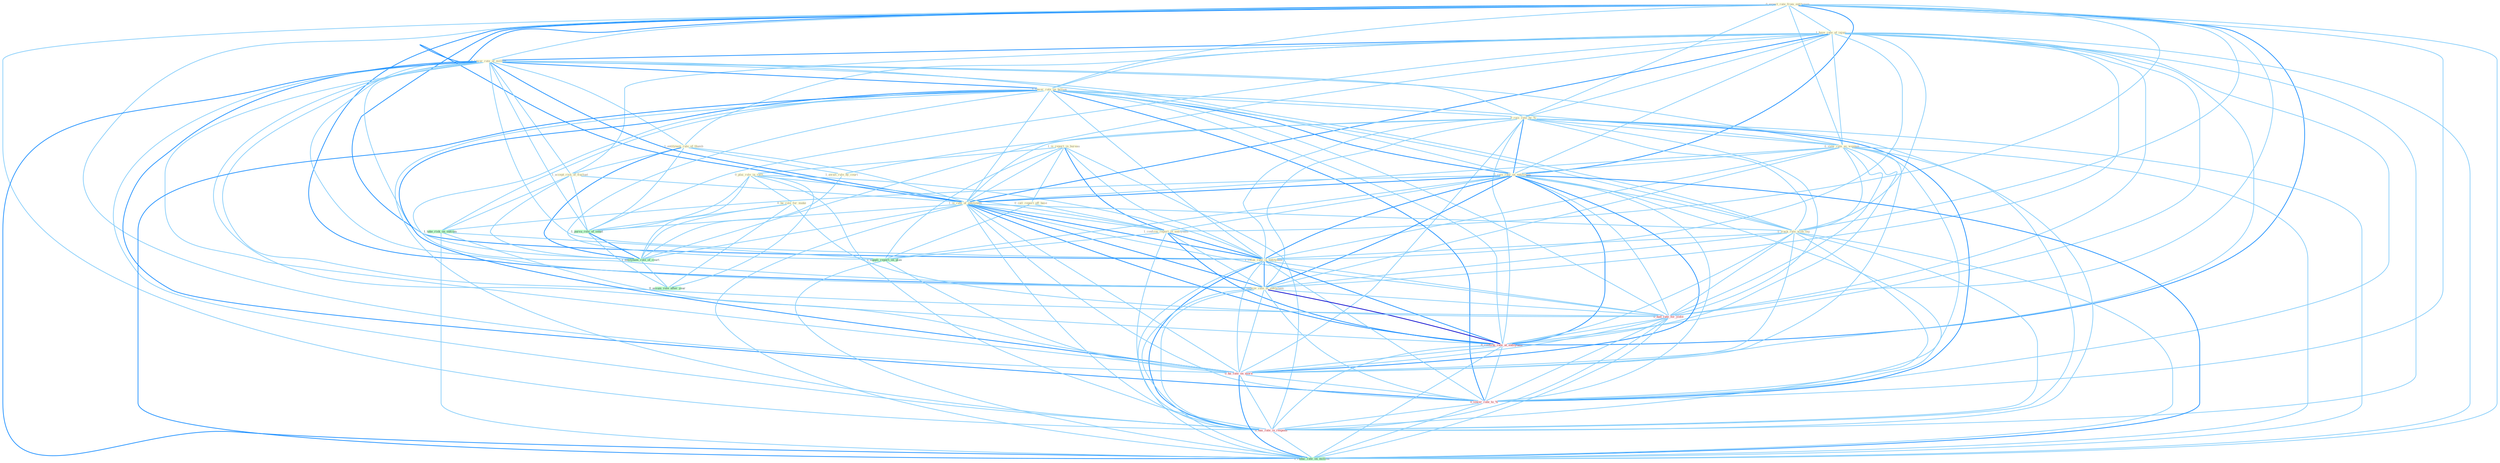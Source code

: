 Graph G{ 
    node
    [shape=polygon,style=filled,width=.5,height=.06,color="#BDFCC9",fixedsize=true,fontsize=4,
    fontcolor="#2f4f4f"];
    {node
    [color="#ffffe0", fontcolor="#8b7d6b"] "1_is_report_in_bureau " "0_expect_rate_from_entitynam " "1_have_rate_of_injuri " "1_lower_rate_of_million " "1_lower_rate_on_billion " "0_plai_role_in_ralli " "0_rais_rate_by_% " "0_view_rate_as_weapon " "1_entitynam_rule_of_thumb " "1_await_rule_by_court " "0_call_report_off_base " "1_rais_rate_on_entitynam " "1_accept_risk_of_fluctuat " "1_is_rate_of_entitynam " "1_confirm_report_in_entitynam " "0_track_rate_with_lag " "1_relax_rate_in_entitynam " "0_improv_rate_at_entitynam " "0_be_role_for_make "}
{node [color="#fff0f5", fontcolor="#b22222"] "0_had_rate_for_yield " "0_confirm_rate_at_entitynam " "0_ha_rate_on_morn " "0_lower_rate_to_% " "0_eas_rate_in_respons "}
edge [color="#B0E2FF"];

	"1_is_report_in_bureau " -- "0_plai_role_in_ralli " [w="1", color="#87cefa" ];
	"1_is_report_in_bureau " -- "0_call_report_off_base " [w="1", color="#87cefa" ];
	"1_is_report_in_bureau " -- "1_is_rate_of_entitynam " [w="1", color="#87cefa" ];
	"1_is_report_in_bureau " -- "1_confirm_report_in_entitynam " [w="2", color="#1e90ff" , len=0.8];
	"1_is_report_in_bureau " -- "1_relax_rate_in_entitynam " [w="1", color="#87cefa" ];
	"1_is_report_in_bureau " -- "1_suppli_report_on_plan " [w="1", color="#87cefa" ];
	"1_is_report_in_bureau " -- "0_eas_rate_in_respons " [w="1", color="#87cefa" ];
	"0_expect_rate_from_entitynam " -- "1_have_rate_of_injuri " [w="1", color="#87cefa" ];
	"0_expect_rate_from_entitynam " -- "1_lower_rate_of_million " [w="1", color="#87cefa" ];
	"0_expect_rate_from_entitynam " -- "1_lower_rate_on_billion " [w="1", color="#87cefa" ];
	"0_expect_rate_from_entitynam " -- "0_rais_rate_by_% " [w="1", color="#87cefa" ];
	"0_expect_rate_from_entitynam " -- "0_view_rate_as_weapon " [w="1", color="#87cefa" ];
	"0_expect_rate_from_entitynam " -- "1_rais_rate_on_entitynam " [w="2", color="#1e90ff" , len=0.8];
	"0_expect_rate_from_entitynam " -- "1_is_rate_of_entitynam " [w="2", color="#1e90ff" , len=0.8];
	"0_expect_rate_from_entitynam " -- "1_confirm_report_in_entitynam " [w="1", color="#87cefa" ];
	"0_expect_rate_from_entitynam " -- "0_track_rate_with_lag " [w="1", color="#87cefa" ];
	"0_expect_rate_from_entitynam " -- "1_relax_rate_in_entitynam " [w="2", color="#1e90ff" , len=0.8];
	"0_expect_rate_from_entitynam " -- "0_improv_rate_at_entitynam " [w="2", color="#1e90ff" , len=0.8];
	"0_expect_rate_from_entitynam " -- "0_had_rate_for_yield " [w="1", color="#87cefa" ];
	"0_expect_rate_from_entitynam " -- "0_confirm_rate_at_entitynam " [w="2", color="#1e90ff" , len=0.8];
	"0_expect_rate_from_entitynam " -- "0_ha_rate_on_morn " [w="1", color="#87cefa" ];
	"0_expect_rate_from_entitynam " -- "0_lower_rate_to_% " [w="1", color="#87cefa" ];
	"0_expect_rate_from_entitynam " -- "0_eas_rate_in_respons " [w="1", color="#87cefa" ];
	"0_expect_rate_from_entitynam " -- "1_reduc_rate_on_million " [w="1", color="#87cefa" ];
	"1_have_rate_of_injuri " -- "1_lower_rate_of_million " [w="2", color="#1e90ff" , len=0.8];
	"1_have_rate_of_injuri " -- "1_lower_rate_on_billion " [w="1", color="#87cefa" ];
	"1_have_rate_of_injuri " -- "0_rais_rate_by_% " [w="1", color="#87cefa" ];
	"1_have_rate_of_injuri " -- "0_view_rate_as_weapon " [w="1", color="#87cefa" ];
	"1_have_rate_of_injuri " -- "1_entitynam_rule_of_thumb " [w="1", color="#87cefa" ];
	"1_have_rate_of_injuri " -- "1_rais_rate_on_entitynam " [w="1", color="#87cefa" ];
	"1_have_rate_of_injuri " -- "1_accept_risk_of_fluctuat " [w="1", color="#87cefa" ];
	"1_have_rate_of_injuri " -- "1_is_rate_of_entitynam " [w="2", color="#1e90ff" , len=0.8];
	"1_have_rate_of_injuri " -- "0_track_rate_with_lag " [w="1", color="#87cefa" ];
	"1_have_rate_of_injuri " -- "1_relax_rate_in_entitynam " [w="1", color="#87cefa" ];
	"1_have_rate_of_injuri " -- "0_improv_rate_at_entitynam " [w="1", color="#87cefa" ];
	"1_have_rate_of_injuri " -- "1_pursu_role_of_senat " [w="1", color="#87cefa" ];
	"1_have_rate_of_injuri " -- "0_had_rate_for_yield " [w="1", color="#87cefa" ];
	"1_have_rate_of_injuri " -- "0_confirm_rate_at_entitynam " [w="1", color="#87cefa" ];
	"1_have_rate_of_injuri " -- "0_ha_rate_on_morn " [w="1", color="#87cefa" ];
	"1_have_rate_of_injuri " -- "1_entitynam_role_of_court " [w="1", color="#87cefa" ];
	"1_have_rate_of_injuri " -- "0_lower_rate_to_% " [w="1", color="#87cefa" ];
	"1_have_rate_of_injuri " -- "0_eas_rate_in_respons " [w="1", color="#87cefa" ];
	"1_have_rate_of_injuri " -- "1_reduc_rate_on_million " [w="1", color="#87cefa" ];
	"1_lower_rate_of_million " -- "1_lower_rate_on_billion " [w="2", color="#1e90ff" , len=0.8];
	"1_lower_rate_of_million " -- "0_rais_rate_by_% " [w="1", color="#87cefa" ];
	"1_lower_rate_of_million " -- "0_view_rate_as_weapon " [w="1", color="#87cefa" ];
	"1_lower_rate_of_million " -- "1_entitynam_rule_of_thumb " [w="1", color="#87cefa" ];
	"1_lower_rate_of_million " -- "1_rais_rate_on_entitynam " [w="1", color="#87cefa" ];
	"1_lower_rate_of_million " -- "1_accept_risk_of_fluctuat " [w="1", color="#87cefa" ];
	"1_lower_rate_of_million " -- "1_is_rate_of_entitynam " [w="2", color="#1e90ff" , len=0.8];
	"1_lower_rate_of_million " -- "0_track_rate_with_lag " [w="1", color="#87cefa" ];
	"1_lower_rate_of_million " -- "1_relax_rate_in_entitynam " [w="1", color="#87cefa" ];
	"1_lower_rate_of_million " -- "0_improv_rate_at_entitynam " [w="1", color="#87cefa" ];
	"1_lower_rate_of_million " -- "1_pursu_role_of_senat " [w="1", color="#87cefa" ];
	"1_lower_rate_of_million " -- "0_had_rate_for_yield " [w="1", color="#87cefa" ];
	"1_lower_rate_of_million " -- "0_confirm_rate_at_entitynam " [w="1", color="#87cefa" ];
	"1_lower_rate_of_million " -- "0_ha_rate_on_morn " [w="1", color="#87cefa" ];
	"1_lower_rate_of_million " -- "1_entitynam_role_of_court " [w="1", color="#87cefa" ];
	"1_lower_rate_of_million " -- "0_lower_rate_to_% " [w="2", color="#1e90ff" , len=0.8];
	"1_lower_rate_of_million " -- "0_eas_rate_in_respons " [w="1", color="#87cefa" ];
	"1_lower_rate_of_million " -- "1_reduc_rate_on_million " [w="2", color="#1e90ff" , len=0.8];
	"1_lower_rate_on_billion " -- "0_rais_rate_by_% " [w="1", color="#87cefa" ];
	"1_lower_rate_on_billion " -- "0_view_rate_as_weapon " [w="1", color="#87cefa" ];
	"1_lower_rate_on_billion " -- "1_rais_rate_on_entitynam " [w="2", color="#1e90ff" , len=0.8];
	"1_lower_rate_on_billion " -- "1_is_rate_of_entitynam " [w="1", color="#87cefa" ];
	"1_lower_rate_on_billion " -- "0_track_rate_with_lag " [w="1", color="#87cefa" ];
	"1_lower_rate_on_billion " -- "1_relax_rate_in_entitynam " [w="1", color="#87cefa" ];
	"1_lower_rate_on_billion " -- "0_improv_rate_at_entitynam " [w="1", color="#87cefa" ];
	"1_lower_rate_on_billion " -- "1_take_risk_on_outcom " [w="1", color="#87cefa" ];
	"1_lower_rate_on_billion " -- "1_suppli_report_on_plan " [w="1", color="#87cefa" ];
	"1_lower_rate_on_billion " -- "0_had_rate_for_yield " [w="1", color="#87cefa" ];
	"1_lower_rate_on_billion " -- "0_confirm_rate_at_entitynam " [w="1", color="#87cefa" ];
	"1_lower_rate_on_billion " -- "0_ha_rate_on_morn " [w="2", color="#1e90ff" , len=0.8];
	"1_lower_rate_on_billion " -- "0_lower_rate_to_% " [w="2", color="#1e90ff" , len=0.8];
	"1_lower_rate_on_billion " -- "0_eas_rate_in_respons " [w="1", color="#87cefa" ];
	"1_lower_rate_on_billion " -- "1_reduc_rate_on_million " [w="2", color="#1e90ff" , len=0.8];
	"0_plai_role_in_ralli " -- "1_confirm_report_in_entitynam " [w="1", color="#87cefa" ];
	"0_plai_role_in_ralli " -- "1_relax_rate_in_entitynam " [w="1", color="#87cefa" ];
	"0_plai_role_in_ralli " -- "0_be_role_for_make " [w="1", color="#87cefa" ];
	"0_plai_role_in_ralli " -- "1_pursu_role_of_senat " [w="1", color="#87cefa" ];
	"0_plai_role_in_ralli " -- "1_entitynam_role_of_court " [w="1", color="#87cefa" ];
	"0_plai_role_in_ralli " -- "0_eas_rate_in_respons " [w="1", color="#87cefa" ];
	"0_plai_role_in_ralli " -- "0_assum_role_after_year " [w="1", color="#87cefa" ];
	"0_rais_rate_by_% " -- "0_view_rate_as_weapon " [w="1", color="#87cefa" ];
	"0_rais_rate_by_% " -- "1_await_rule_by_court " [w="1", color="#87cefa" ];
	"0_rais_rate_by_% " -- "1_rais_rate_on_entitynam " [w="2", color="#1e90ff" , len=0.8];
	"0_rais_rate_by_% " -- "1_is_rate_of_entitynam " [w="1", color="#87cefa" ];
	"0_rais_rate_by_% " -- "0_track_rate_with_lag " [w="1", color="#87cefa" ];
	"0_rais_rate_by_% " -- "1_relax_rate_in_entitynam " [w="1", color="#87cefa" ];
	"0_rais_rate_by_% " -- "0_improv_rate_at_entitynam " [w="1", color="#87cefa" ];
	"0_rais_rate_by_% " -- "0_had_rate_for_yield " [w="1", color="#87cefa" ];
	"0_rais_rate_by_% " -- "0_confirm_rate_at_entitynam " [w="1", color="#87cefa" ];
	"0_rais_rate_by_% " -- "0_ha_rate_on_morn " [w="1", color="#87cefa" ];
	"0_rais_rate_by_% " -- "0_lower_rate_to_% " [w="2", color="#1e90ff" , len=0.8];
	"0_rais_rate_by_% " -- "0_eas_rate_in_respons " [w="1", color="#87cefa" ];
	"0_rais_rate_by_% " -- "1_reduc_rate_on_million " [w="1", color="#87cefa" ];
	"0_view_rate_as_weapon " -- "1_rais_rate_on_entitynam " [w="1", color="#87cefa" ];
	"0_view_rate_as_weapon " -- "1_is_rate_of_entitynam " [w="1", color="#87cefa" ];
	"0_view_rate_as_weapon " -- "0_track_rate_with_lag " [w="1", color="#87cefa" ];
	"0_view_rate_as_weapon " -- "1_relax_rate_in_entitynam " [w="1", color="#87cefa" ];
	"0_view_rate_as_weapon " -- "0_improv_rate_at_entitynam " [w="1", color="#87cefa" ];
	"0_view_rate_as_weapon " -- "0_had_rate_for_yield " [w="1", color="#87cefa" ];
	"0_view_rate_as_weapon " -- "0_confirm_rate_at_entitynam " [w="1", color="#87cefa" ];
	"0_view_rate_as_weapon " -- "0_ha_rate_on_morn " [w="1", color="#87cefa" ];
	"0_view_rate_as_weapon " -- "0_lower_rate_to_% " [w="1", color="#87cefa" ];
	"0_view_rate_as_weapon " -- "0_eas_rate_in_respons " [w="1", color="#87cefa" ];
	"0_view_rate_as_weapon " -- "1_reduc_rate_on_million " [w="1", color="#87cefa" ];
	"1_entitynam_rule_of_thumb " -- "1_await_rule_by_court " [w="1", color="#87cefa" ];
	"1_entitynam_rule_of_thumb " -- "1_accept_risk_of_fluctuat " [w="1", color="#87cefa" ];
	"1_entitynam_rule_of_thumb " -- "1_is_rate_of_entitynam " [w="1", color="#87cefa" ];
	"1_entitynam_rule_of_thumb " -- "1_pursu_role_of_senat " [w="1", color="#87cefa" ];
	"1_entitynam_rule_of_thumb " -- "1_entitynam_role_of_court " [w="2", color="#1e90ff" , len=0.8];
	"1_await_rule_by_court " -- "1_entitynam_role_of_court " [w="1", color="#87cefa" ];
	"0_call_report_off_base " -- "1_confirm_report_in_entitynam " [w="1", color="#87cefa" ];
	"0_call_report_off_base " -- "1_suppli_report_on_plan " [w="1", color="#87cefa" ];
	"1_rais_rate_on_entitynam " -- "1_is_rate_of_entitynam " [w="2", color="#1e90ff" , len=0.8];
	"1_rais_rate_on_entitynam " -- "1_confirm_report_in_entitynam " [w="1", color="#87cefa" ];
	"1_rais_rate_on_entitynam " -- "0_track_rate_with_lag " [w="1", color="#87cefa" ];
	"1_rais_rate_on_entitynam " -- "1_relax_rate_in_entitynam " [w="2", color="#1e90ff" , len=0.8];
	"1_rais_rate_on_entitynam " -- "0_improv_rate_at_entitynam " [w="2", color="#1e90ff" , len=0.8];
	"1_rais_rate_on_entitynam " -- "1_take_risk_on_outcom " [w="1", color="#87cefa" ];
	"1_rais_rate_on_entitynam " -- "1_suppli_report_on_plan " [w="1", color="#87cefa" ];
	"1_rais_rate_on_entitynam " -- "0_had_rate_for_yield " [w="1", color="#87cefa" ];
	"1_rais_rate_on_entitynam " -- "0_confirm_rate_at_entitynam " [w="2", color="#1e90ff" , len=0.8];
	"1_rais_rate_on_entitynam " -- "0_ha_rate_on_morn " [w="2", color="#1e90ff" , len=0.8];
	"1_rais_rate_on_entitynam " -- "0_lower_rate_to_% " [w="1", color="#87cefa" ];
	"1_rais_rate_on_entitynam " -- "0_eas_rate_in_respons " [w="1", color="#87cefa" ];
	"1_rais_rate_on_entitynam " -- "1_reduc_rate_on_million " [w="2", color="#1e90ff" , len=0.8];
	"1_accept_risk_of_fluctuat " -- "1_is_rate_of_entitynam " [w="1", color="#87cefa" ];
	"1_accept_risk_of_fluctuat " -- "1_pursu_role_of_senat " [w="1", color="#87cefa" ];
	"1_accept_risk_of_fluctuat " -- "1_take_risk_on_outcom " [w="1", color="#87cefa" ];
	"1_accept_risk_of_fluctuat " -- "1_entitynam_role_of_court " [w="1", color="#87cefa" ];
	"1_is_rate_of_entitynam " -- "1_confirm_report_in_entitynam " [w="1", color="#87cefa" ];
	"1_is_rate_of_entitynam " -- "0_track_rate_with_lag " [w="1", color="#87cefa" ];
	"1_is_rate_of_entitynam " -- "1_relax_rate_in_entitynam " [w="2", color="#1e90ff" , len=0.8];
	"1_is_rate_of_entitynam " -- "0_improv_rate_at_entitynam " [w="2", color="#1e90ff" , len=0.8];
	"1_is_rate_of_entitynam " -- "1_pursu_role_of_senat " [w="1", color="#87cefa" ];
	"1_is_rate_of_entitynam " -- "0_had_rate_for_yield " [w="1", color="#87cefa" ];
	"1_is_rate_of_entitynam " -- "0_confirm_rate_at_entitynam " [w="2", color="#1e90ff" , len=0.8];
	"1_is_rate_of_entitynam " -- "0_ha_rate_on_morn " [w="1", color="#87cefa" ];
	"1_is_rate_of_entitynam " -- "1_entitynam_role_of_court " [w="1", color="#87cefa" ];
	"1_is_rate_of_entitynam " -- "0_lower_rate_to_% " [w="1", color="#87cefa" ];
	"1_is_rate_of_entitynam " -- "0_eas_rate_in_respons " [w="1", color="#87cefa" ];
	"1_is_rate_of_entitynam " -- "1_reduc_rate_on_million " [w="1", color="#87cefa" ];
	"1_confirm_report_in_entitynam " -- "1_relax_rate_in_entitynam " [w="2", color="#1e90ff" , len=0.8];
	"1_confirm_report_in_entitynam " -- "0_improv_rate_at_entitynam " [w="1", color="#87cefa" ];
	"1_confirm_report_in_entitynam " -- "1_suppli_report_on_plan " [w="1", color="#87cefa" ];
	"1_confirm_report_in_entitynam " -- "0_confirm_rate_at_entitynam " [w="2", color="#1e90ff" , len=0.8];
	"1_confirm_report_in_entitynam " -- "0_eas_rate_in_respons " [w="1", color="#87cefa" ];
	"0_track_rate_with_lag " -- "1_relax_rate_in_entitynam " [w="1", color="#87cefa" ];
	"0_track_rate_with_lag " -- "0_improv_rate_at_entitynam " [w="1", color="#87cefa" ];
	"0_track_rate_with_lag " -- "0_had_rate_for_yield " [w="1", color="#87cefa" ];
	"0_track_rate_with_lag " -- "0_confirm_rate_at_entitynam " [w="1", color="#87cefa" ];
	"0_track_rate_with_lag " -- "0_ha_rate_on_morn " [w="1", color="#87cefa" ];
	"0_track_rate_with_lag " -- "0_lower_rate_to_% " [w="1", color="#87cefa" ];
	"0_track_rate_with_lag " -- "0_eas_rate_in_respons " [w="1", color="#87cefa" ];
	"0_track_rate_with_lag " -- "1_reduc_rate_on_million " [w="1", color="#87cefa" ];
	"1_relax_rate_in_entitynam " -- "0_improv_rate_at_entitynam " [w="2", color="#1e90ff" , len=0.8];
	"1_relax_rate_in_entitynam " -- "0_had_rate_for_yield " [w="1", color="#87cefa" ];
	"1_relax_rate_in_entitynam " -- "0_confirm_rate_at_entitynam " [w="2", color="#1e90ff" , len=0.8];
	"1_relax_rate_in_entitynam " -- "0_ha_rate_on_morn " [w="1", color="#87cefa" ];
	"1_relax_rate_in_entitynam " -- "0_lower_rate_to_% " [w="1", color="#87cefa" ];
	"1_relax_rate_in_entitynam " -- "0_eas_rate_in_respons " [w="2", color="#1e90ff" , len=0.8];
	"1_relax_rate_in_entitynam " -- "1_reduc_rate_on_million " [w="1", color="#87cefa" ];
	"0_improv_rate_at_entitynam " -- "0_had_rate_for_yield " [w="1", color="#87cefa" ];
	"0_improv_rate_at_entitynam " -- "0_confirm_rate_at_entitynam " [w="3", color="#0000cd" , len=0.6];
	"0_improv_rate_at_entitynam " -- "0_ha_rate_on_morn " [w="1", color="#87cefa" ];
	"0_improv_rate_at_entitynam " -- "0_lower_rate_to_% " [w="1", color="#87cefa" ];
	"0_improv_rate_at_entitynam " -- "0_eas_rate_in_respons " [w="1", color="#87cefa" ];
	"0_improv_rate_at_entitynam " -- "1_reduc_rate_on_million " [w="1", color="#87cefa" ];
	"0_be_role_for_make " -- "1_pursu_role_of_senat " [w="1", color="#87cefa" ];
	"0_be_role_for_make " -- "0_had_rate_for_yield " [w="1", color="#87cefa" ];
	"0_be_role_for_make " -- "1_entitynam_role_of_court " [w="1", color="#87cefa" ];
	"0_be_role_for_make " -- "0_assum_role_after_year " [w="1", color="#87cefa" ];
	"1_pursu_role_of_senat " -- "1_entitynam_role_of_court " [w="2", color="#1e90ff" , len=0.8];
	"1_pursu_role_of_senat " -- "0_assum_role_after_year " [w="1", color="#87cefa" ];
	"1_take_risk_on_outcom " -- "1_suppli_report_on_plan " [w="1", color="#87cefa" ];
	"1_take_risk_on_outcom " -- "0_ha_rate_on_morn " [w="1", color="#87cefa" ];
	"1_take_risk_on_outcom " -- "1_reduc_rate_on_million " [w="1", color="#87cefa" ];
	"1_suppli_report_on_plan " -- "0_ha_rate_on_morn " [w="1", color="#87cefa" ];
	"1_suppli_report_on_plan " -- "1_reduc_rate_on_million " [w="1", color="#87cefa" ];
	"0_had_rate_for_yield " -- "0_confirm_rate_at_entitynam " [w="1", color="#87cefa" ];
	"0_had_rate_for_yield " -- "0_ha_rate_on_morn " [w="1", color="#87cefa" ];
	"0_had_rate_for_yield " -- "0_lower_rate_to_% " [w="1", color="#87cefa" ];
	"0_had_rate_for_yield " -- "0_eas_rate_in_respons " [w="1", color="#87cefa" ];
	"0_had_rate_for_yield " -- "1_reduc_rate_on_million " [w="1", color="#87cefa" ];
	"0_confirm_rate_at_entitynam " -- "0_ha_rate_on_morn " [w="1", color="#87cefa" ];
	"0_confirm_rate_at_entitynam " -- "0_lower_rate_to_% " [w="1", color="#87cefa" ];
	"0_confirm_rate_at_entitynam " -- "0_eas_rate_in_respons " [w="1", color="#87cefa" ];
	"0_confirm_rate_at_entitynam " -- "1_reduc_rate_on_million " [w="1", color="#87cefa" ];
	"0_ha_rate_on_morn " -- "0_lower_rate_to_% " [w="1", color="#87cefa" ];
	"0_ha_rate_on_morn " -- "0_eas_rate_in_respons " [w="1", color="#87cefa" ];
	"0_ha_rate_on_morn " -- "1_reduc_rate_on_million " [w="2", color="#1e90ff" , len=0.8];
	"1_entitynam_role_of_court " -- "0_assum_role_after_year " [w="1", color="#87cefa" ];
	"0_lower_rate_to_% " -- "0_eas_rate_in_respons " [w="1", color="#87cefa" ];
	"0_lower_rate_to_% " -- "1_reduc_rate_on_million " [w="1", color="#87cefa" ];
	"0_eas_rate_in_respons " -- "1_reduc_rate_on_million " [w="1", color="#87cefa" ];
}